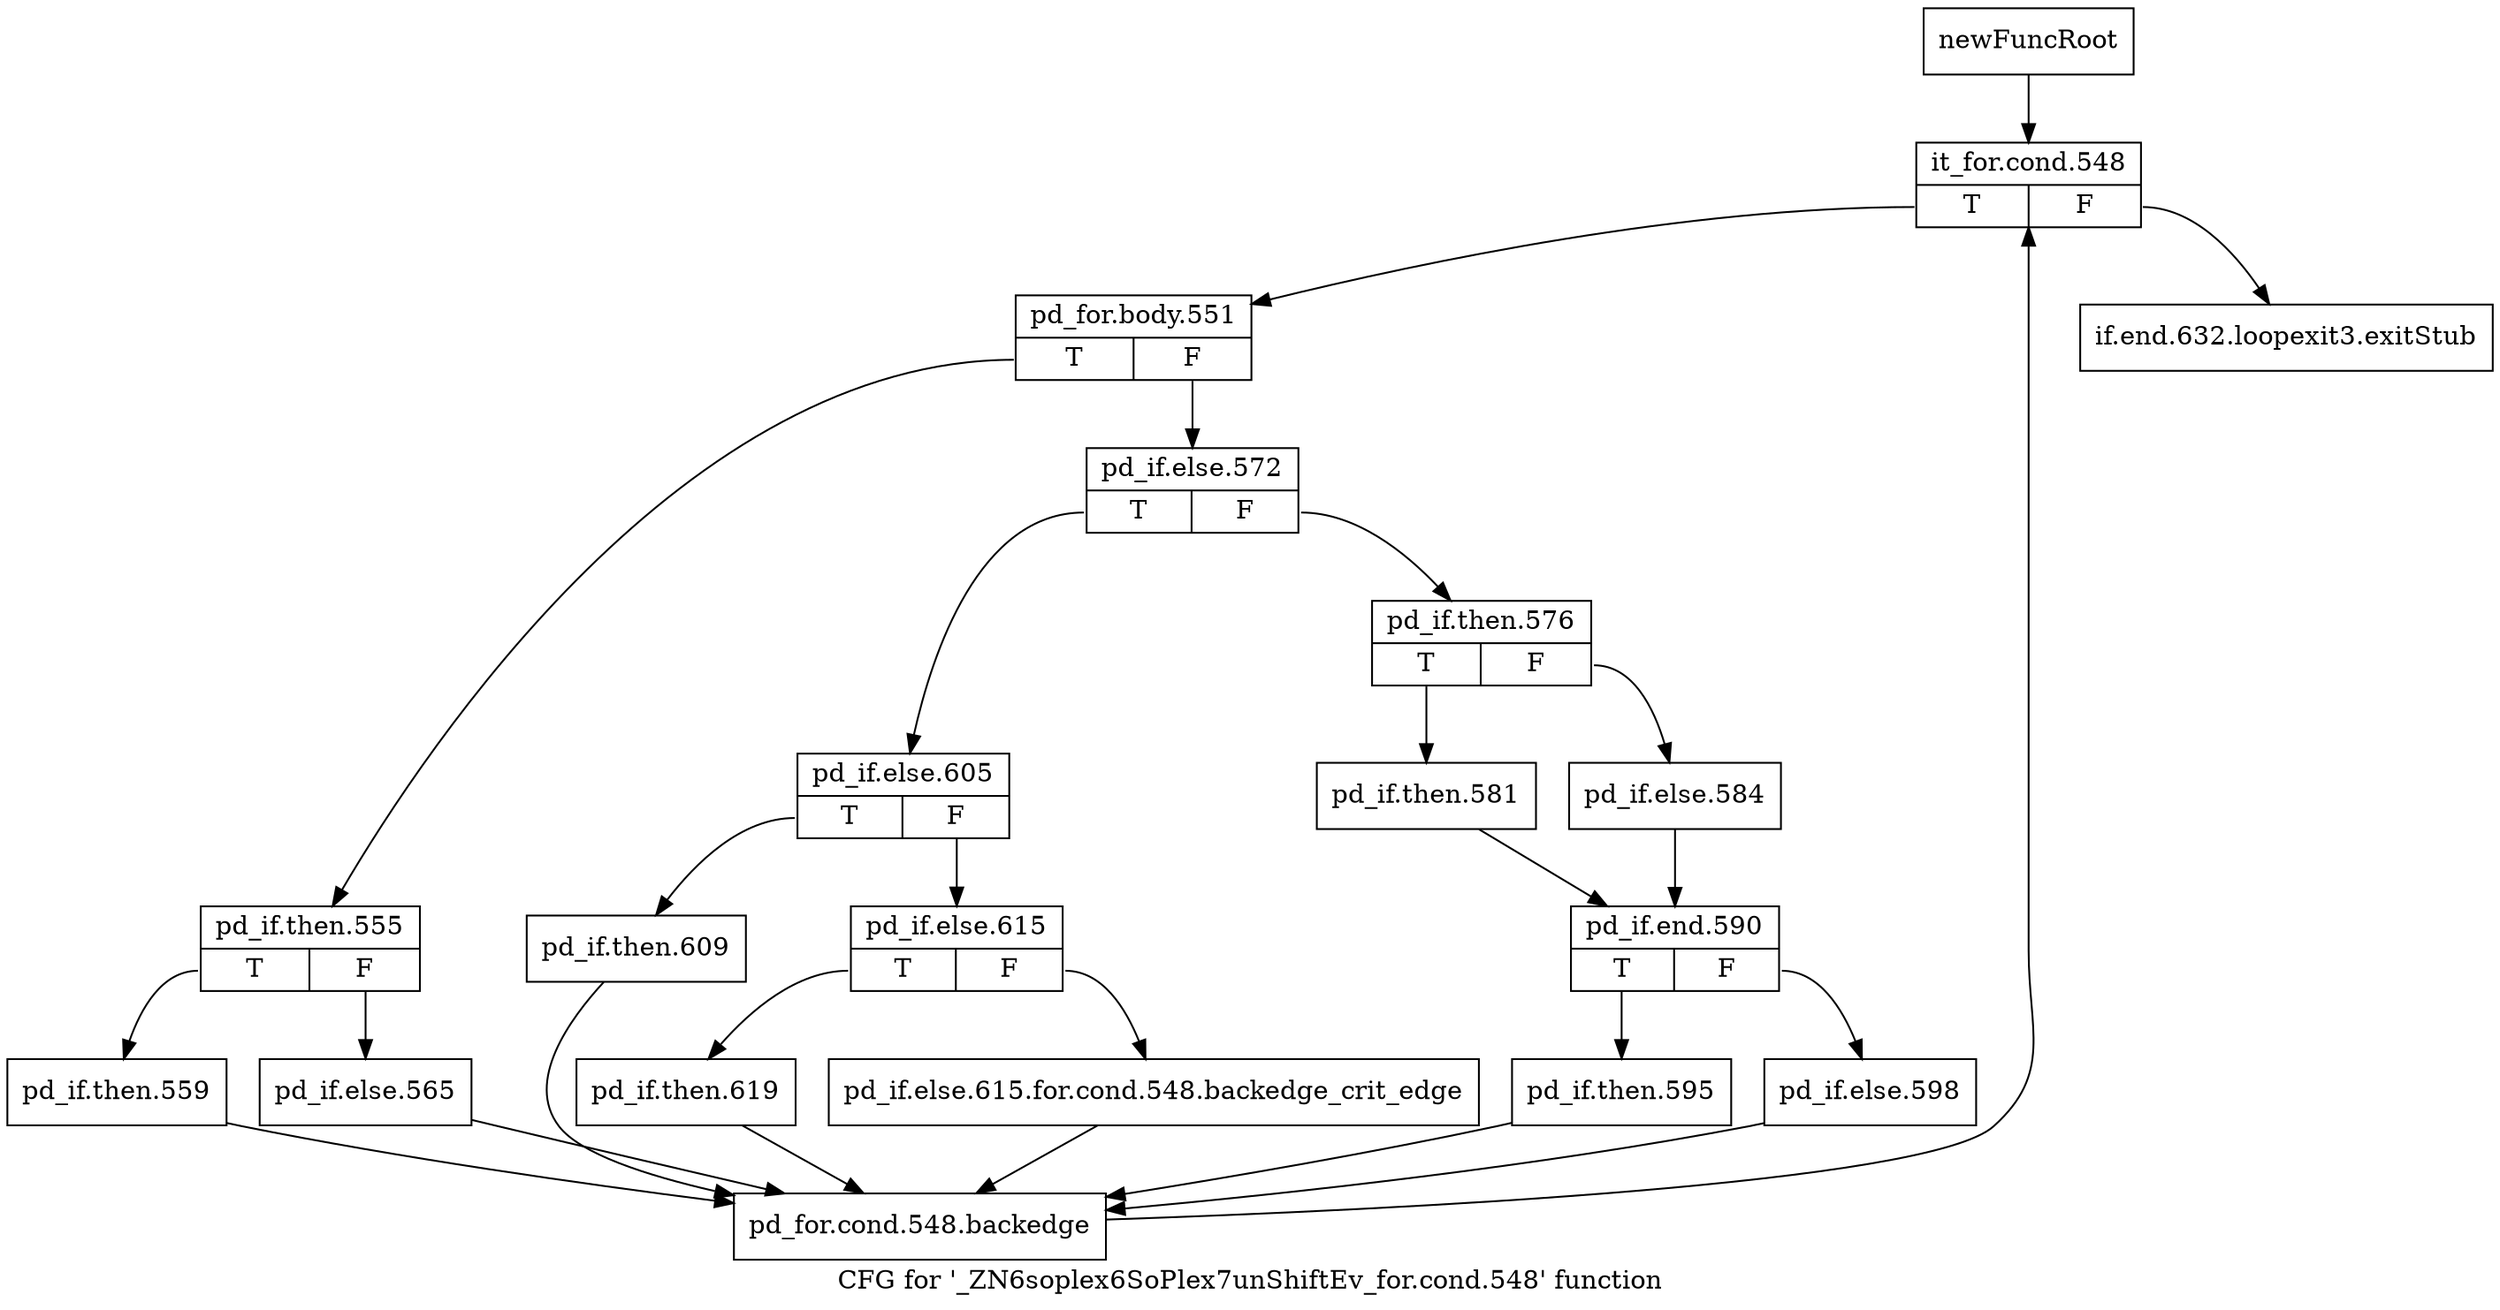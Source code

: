 digraph "CFG for '_ZN6soplex6SoPlex7unShiftEv_for.cond.548' function" {
	label="CFG for '_ZN6soplex6SoPlex7unShiftEv_for.cond.548' function";

	Node0x2ee4830 [shape=record,label="{newFuncRoot}"];
	Node0x2ee4830 -> Node0x2ee48d0;
	Node0x2ee4880 [shape=record,label="{if.end.632.loopexit3.exitStub}"];
	Node0x2ee48d0 [shape=record,label="{it_for.cond.548|{<s0>T|<s1>F}}"];
	Node0x2ee48d0:s0 -> Node0x2ee4920;
	Node0x2ee48d0:s1 -> Node0x2ee4880;
	Node0x2ee4920 [shape=record,label="{pd_for.body.551|{<s0>T|<s1>F}}"];
	Node0x2ee4920:s0 -> Node0x2ee4d30;
	Node0x2ee4920:s1 -> Node0x2ee4970;
	Node0x2ee4970 [shape=record,label="{pd_if.else.572|{<s0>T|<s1>F}}"];
	Node0x2ee4970:s0 -> Node0x2ee4ba0;
	Node0x2ee4970:s1 -> Node0x2ee49c0;
	Node0x2ee49c0 [shape=record,label="{pd_if.then.576|{<s0>T|<s1>F}}"];
	Node0x2ee49c0:s0 -> Node0x2ee4a60;
	Node0x2ee49c0:s1 -> Node0x2ee4a10;
	Node0x2ee4a10 [shape=record,label="{pd_if.else.584}"];
	Node0x2ee4a10 -> Node0x2ee4ab0;
	Node0x2ee4a60 [shape=record,label="{pd_if.then.581}"];
	Node0x2ee4a60 -> Node0x2ee4ab0;
	Node0x2ee4ab0 [shape=record,label="{pd_if.end.590|{<s0>T|<s1>F}}"];
	Node0x2ee4ab0:s0 -> Node0x2ee4b50;
	Node0x2ee4ab0:s1 -> Node0x2ee4b00;
	Node0x2ee4b00 [shape=record,label="{pd_if.else.598}"];
	Node0x2ee4b00 -> Node0x2ee4e20;
	Node0x2ee4b50 [shape=record,label="{pd_if.then.595}"];
	Node0x2ee4b50 -> Node0x2ee4e20;
	Node0x2ee4ba0 [shape=record,label="{pd_if.else.605|{<s0>T|<s1>F}}"];
	Node0x2ee4ba0:s0 -> Node0x2ee4ce0;
	Node0x2ee4ba0:s1 -> Node0x2ee4bf0;
	Node0x2ee4bf0 [shape=record,label="{pd_if.else.615|{<s0>T|<s1>F}}"];
	Node0x2ee4bf0:s0 -> Node0x2ee4c90;
	Node0x2ee4bf0:s1 -> Node0x2ee4c40;
	Node0x2ee4c40 [shape=record,label="{pd_if.else.615.for.cond.548.backedge_crit_edge}"];
	Node0x2ee4c40 -> Node0x2ee4e20;
	Node0x2ee4c90 [shape=record,label="{pd_if.then.619}"];
	Node0x2ee4c90 -> Node0x2ee4e20;
	Node0x2ee4ce0 [shape=record,label="{pd_if.then.609}"];
	Node0x2ee4ce0 -> Node0x2ee4e20;
	Node0x2ee4d30 [shape=record,label="{pd_if.then.555|{<s0>T|<s1>F}}"];
	Node0x2ee4d30:s0 -> Node0x2ee4dd0;
	Node0x2ee4d30:s1 -> Node0x2ee4d80;
	Node0x2ee4d80 [shape=record,label="{pd_if.else.565}"];
	Node0x2ee4d80 -> Node0x2ee4e20;
	Node0x2ee4dd0 [shape=record,label="{pd_if.then.559}"];
	Node0x2ee4dd0 -> Node0x2ee4e20;
	Node0x2ee4e20 [shape=record,label="{pd_for.cond.548.backedge}"];
	Node0x2ee4e20 -> Node0x2ee48d0;
}
